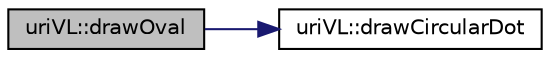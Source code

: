 digraph "uriVL::drawOval"
{
  edge [fontname="Helvetica",fontsize="10",labelfontname="Helvetica",labelfontsize="10"];
  node [fontname="Helvetica",fontsize="10",shape=record];
  rankdir="LR";
  Node1 [label="uriVL::drawOval",height=0.2,width=0.4,color="black", fillcolor="grey75", style="filled", fontcolor="black"];
  Node1 -> Node2 [color="midnightblue",fontsize="10",style="solid",fontname="Helvetica"];
  Node2 [label="uriVL::drawCircularDot",height=0.2,width=0.4,color="black", fillcolor="white", style="filled",URL="$namespaceuriVL.html#a83122c7e1406d19f0f96aaa4f65ea491",tooltip="Draws a unit circular \"dot\" at the current location. "];
}
